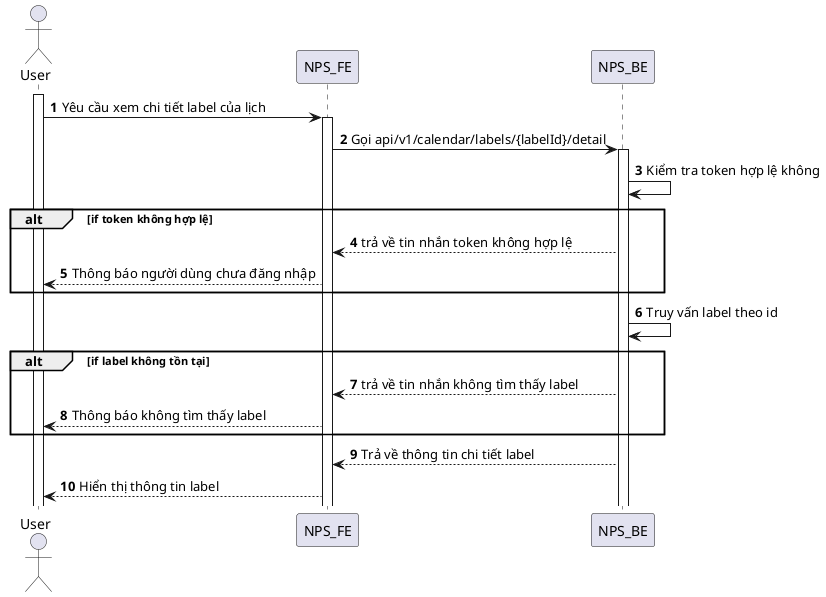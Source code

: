 @startuml
autonumber
actor User
activate User
User -> NPS_FE: Yêu cầu xem chi tiết label của lịch
activate NPS_FE
NPS_FE -> NPS_BE: Gọi api/v1/calendar/labels/{labelId}/detail
activate NPS_BE
NPS_BE -> NPS_BE: Kiểm tra token hợp lệ không
alt if token không hợp lệ
NPS_BE --> NPS_FE: trả về tin nhắn token không hợp lệ
NPS_FE --> User: Thông báo người dùng chưa đăng nhập
end
NPS_BE -> NPS_BE: Truy vấn label theo id
alt if label không tồn tại
NPS_BE --> NPS_FE: trả về tin nhắn không tìm thấy label
NPS_FE --> User: Thông báo không tìm thấy label
end
NPS_BE --> NPS_FE: Trả về thông tin chi tiết label
NPS_FE --> User: Hiển thị thông tin label
@enduml